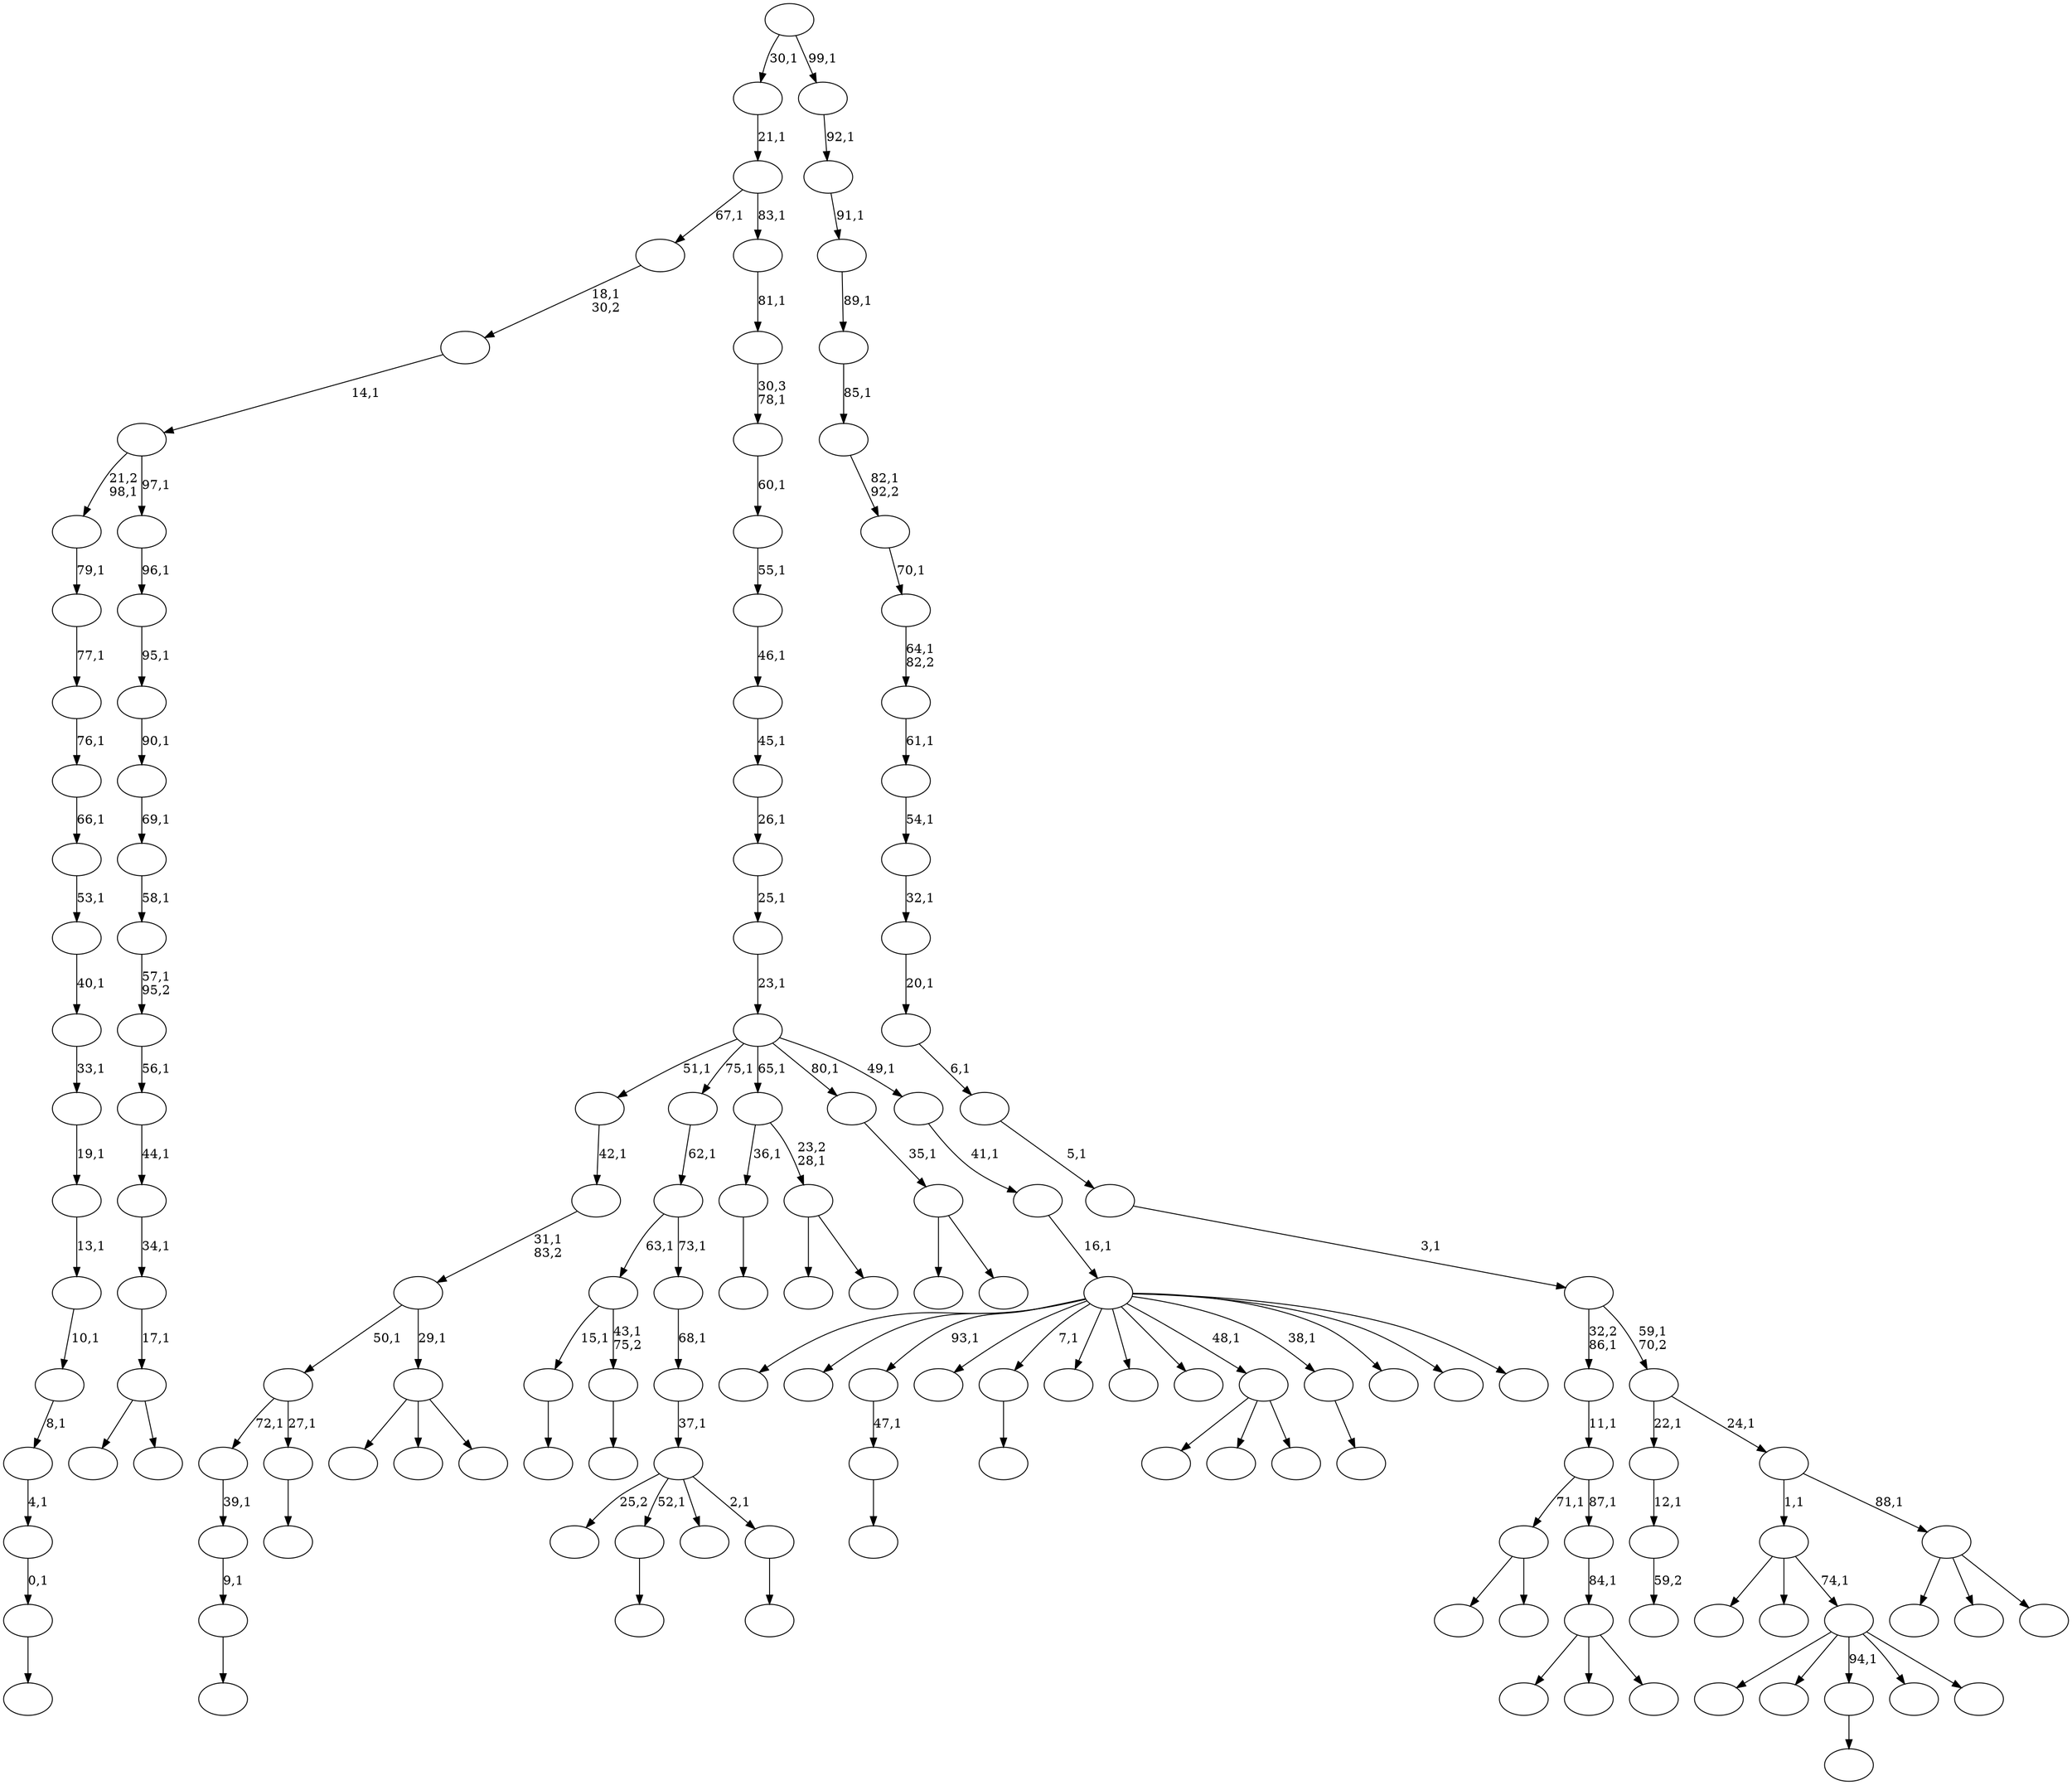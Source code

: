 digraph T {
	150 [label=""]
	149 [label=""]
	148 [label=""]
	147 [label=""]
	146 [label=""]
	145 [label=""]
	144 [label=""]
	143 [label=""]
	142 [label=""]
	141 [label=""]
	140 [label=""]
	139 [label=""]
	138 [label=""]
	137 [label=""]
	136 [label=""]
	135 [label=""]
	134 [label=""]
	133 [label=""]
	132 [label=""]
	131 [label=""]
	130 [label=""]
	129 [label=""]
	128 [label=""]
	127 [label=""]
	126 [label=""]
	125 [label=""]
	124 [label=""]
	123 [label=""]
	122 [label=""]
	121 [label=""]
	120 [label=""]
	119 [label=""]
	118 [label=""]
	117 [label=""]
	116 [label=""]
	115 [label=""]
	114 [label=""]
	113 [label=""]
	112 [label=""]
	111 [label=""]
	110 [label=""]
	109 [label=""]
	108 [label=""]
	107 [label=""]
	106 [label=""]
	105 [label=""]
	104 [label=""]
	103 [label=""]
	102 [label=""]
	101 [label=""]
	100 [label=""]
	99 [label=""]
	98 [label=""]
	97 [label=""]
	96 [label=""]
	95 [label=""]
	94 [label=""]
	93 [label=""]
	92 [label=""]
	91 [label=""]
	90 [label=""]
	89 [label=""]
	88 [label=""]
	87 [label=""]
	86 [label=""]
	85 [label=""]
	84 [label=""]
	83 [label=""]
	82 [label=""]
	81 [label=""]
	80 [label=""]
	79 [label=""]
	78 [label=""]
	77 [label=""]
	76 [label=""]
	75 [label=""]
	74 [label=""]
	73 [label=""]
	72 [label=""]
	71 [label=""]
	70 [label=""]
	69 [label=""]
	68 [label=""]
	67 [label=""]
	66 [label=""]
	65 [label=""]
	64 [label=""]
	63 [label=""]
	62 [label=""]
	61 [label=""]
	60 [label=""]
	59 [label=""]
	58 [label=""]
	57 [label=""]
	56 [label=""]
	55 [label=""]
	54 [label=""]
	53 [label=""]
	52 [label=""]
	51 [label=""]
	50 [label=""]
	49 [label=""]
	48 [label=""]
	47 [label=""]
	46 [label=""]
	45 [label=""]
	44 [label=""]
	43 [label=""]
	42 [label=""]
	41 [label=""]
	40 [label=""]
	39 [label=""]
	38 [label=""]
	37 [label=""]
	36 [label=""]
	35 [label=""]
	34 [label=""]
	33 [label=""]
	32 [label=""]
	31 [label=""]
	30 [label=""]
	29 [label=""]
	28 [label=""]
	27 [label=""]
	26 [label=""]
	25 [label=""]
	24 [label=""]
	23 [label=""]
	22 [label=""]
	21 [label=""]
	20 [label=""]
	19 [label=""]
	18 [label=""]
	17 [label=""]
	16 [label=""]
	15 [label=""]
	14 [label=""]
	13 [label=""]
	12 [label=""]
	11 [label=""]
	10 [label=""]
	9 [label=""]
	8 [label=""]
	7 [label=""]
	6 [label=""]
	5 [label=""]
	4 [label=""]
	3 [label=""]
	2 [label=""]
	1 [label=""]
	0 [label=""]
	148 -> 149 [label=""]
	147 -> 148 [label="9,1"]
	146 -> 147 [label="39,1"]
	141 -> 142 [label=""]
	140 -> 141 [label="0,1"]
	139 -> 140 [label="4,1"]
	138 -> 139 [label="8,1"]
	137 -> 138 [label="10,1"]
	136 -> 137 [label="13,1"]
	135 -> 136 [label="19,1"]
	134 -> 135 [label="33,1"]
	133 -> 134 [label="40,1"]
	132 -> 133 [label="53,1"]
	131 -> 132 [label="66,1"]
	130 -> 131 [label="76,1"]
	129 -> 130 [label="77,1"]
	128 -> 129 [label="79,1"]
	123 -> 124 [label=""]
	120 -> 121 [label=""]
	119 -> 120 [label="47,1"]
	116 -> 117 [label=""]
	111 -> 112 [label=""]
	109 -> 110 [label=""]
	108 -> 146 [label="72,1"]
	108 -> 109 [label="27,1"]
	105 -> 106 [label=""]
	103 -> 150 [label=""]
	103 -> 115 [label=""]
	103 -> 104 [label=""]
	102 -> 108 [label="50,1"]
	102 -> 103 [label="29,1"]
	101 -> 102 [label="31,1\n83,2"]
	100 -> 101 [label="42,1"]
	98 -> 125 [label=""]
	98 -> 99 [label=""]
	91 -> 92 [label="59,2"]
	90 -> 91 [label="12,1"]
	85 -> 86 [label=""]
	84 -> 105 [label="15,1"]
	84 -> 85 [label="43,1\n75,2"]
	81 -> 82 [label=""]
	80 -> 113 [label="25,2"]
	80 -> 111 [label="52,1"]
	80 -> 93 [label=""]
	80 -> 81 [label="2,1"]
	79 -> 80 [label="37,1"]
	78 -> 79 [label="68,1"]
	77 -> 84 [label="63,1"]
	77 -> 78 [label="73,1"]
	76 -> 77 [label="62,1"]
	74 -> 114 [label=""]
	74 -> 107 [label=""]
	74 -> 75 [label=""]
	72 -> 144 [label=""]
	72 -> 127 [label=""]
	72 -> 73 [label=""]
	71 -> 72 [label="84,1"]
	70 -> 98 [label="71,1"]
	70 -> 71 [label="87,1"]
	69 -> 70 [label="11,1"]
	67 -> 89 [label=""]
	67 -> 68 [label=""]
	66 -> 67 [label="17,1"]
	65 -> 66 [label="34,1"]
	64 -> 65 [label="44,1"]
	63 -> 64 [label="56,1"]
	62 -> 63 [label="57,1\n95,2"]
	61 -> 62 [label="58,1"]
	60 -> 61 [label="69,1"]
	59 -> 60 [label="90,1"]
	58 -> 59 [label="95,1"]
	57 -> 58 [label="96,1"]
	56 -> 128 [label="21,2\n98,1"]
	56 -> 57 [label="97,1"]
	55 -> 56 [label="14,1"]
	54 -> 55 [label="18,1\n30,2"]
	52 -> 87 [label=""]
	52 -> 53 [label=""]
	51 -> 123 [label="36,1"]
	51 -> 52 [label="23,2\n28,1"]
	48 -> 49 [label=""]
	46 -> 47 [label=""]
	42 -> 88 [label=""]
	42 -> 43 [label=""]
	41 -> 42 [label="35,1"]
	37 -> 94 [label=""]
	37 -> 50 [label=""]
	37 -> 48 [label="94,1"]
	37 -> 40 [label=""]
	37 -> 38 [label=""]
	36 -> 143 [label=""]
	36 -> 95 [label=""]
	36 -> 37 [label="74,1"]
	34 -> 145 [label=""]
	34 -> 122 [label=""]
	34 -> 119 [label="93,1"]
	34 -> 118 [label=""]
	34 -> 116 [label="7,1"]
	34 -> 97 [label=""]
	34 -> 96 [label=""]
	34 -> 83 [label=""]
	34 -> 74 [label="48,1"]
	34 -> 46 [label="38,1"]
	34 -> 45 [label=""]
	34 -> 39 [label=""]
	34 -> 35 [label=""]
	33 -> 34 [label="16,1"]
	32 -> 33 [label="41,1"]
	31 -> 100 [label="51,1"]
	31 -> 76 [label="75,1"]
	31 -> 51 [label="65,1"]
	31 -> 41 [label="80,1"]
	31 -> 32 [label="49,1"]
	30 -> 31 [label="23,1"]
	29 -> 30 [label="25,1"]
	28 -> 29 [label="26,1"]
	27 -> 28 [label="45,1"]
	26 -> 27 [label="46,1"]
	25 -> 26 [label="55,1"]
	24 -> 25 [label="60,1"]
	23 -> 24 [label="30,3\n78,1"]
	22 -> 23 [label="81,1"]
	21 -> 54 [label="67,1"]
	21 -> 22 [label="83,1"]
	20 -> 21 [label="21,1"]
	18 -> 126 [label=""]
	18 -> 44 [label=""]
	18 -> 19 [label=""]
	17 -> 36 [label="1,1"]
	17 -> 18 [label="88,1"]
	16 -> 90 [label="22,1"]
	16 -> 17 [label="24,1"]
	15 -> 69 [label="32,2\n86,1"]
	15 -> 16 [label="59,1\n70,2"]
	14 -> 15 [label="3,1"]
	13 -> 14 [label="5,1"]
	12 -> 13 [label="6,1"]
	11 -> 12 [label="20,1"]
	10 -> 11 [label="32,1"]
	9 -> 10 [label="54,1"]
	8 -> 9 [label="61,1"]
	7 -> 8 [label="64,1\n82,2"]
	6 -> 7 [label="70,1"]
	5 -> 6 [label="82,1\n92,2"]
	4 -> 5 [label="85,1"]
	3 -> 4 [label="89,1"]
	2 -> 3 [label="91,1"]
	1 -> 2 [label="92,1"]
	0 -> 20 [label="30,1"]
	0 -> 1 [label="99,1"]
}
